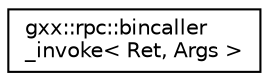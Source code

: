 digraph "Graphical Class Hierarchy"
{
  edge [fontname="Helvetica",fontsize="10",labelfontname="Helvetica",labelfontsize="10"];
  node [fontname="Helvetica",fontsize="10",shape=record];
  rankdir="LR";
  Node1 [label="gxx::rpc::bincaller\l_invoke\< Ret, Args \>",height=0.2,width=0.4,color="black", fillcolor="white", style="filled",URL="$structgxx_1_1rpc_1_1bincaller__invoke.html"];
}
